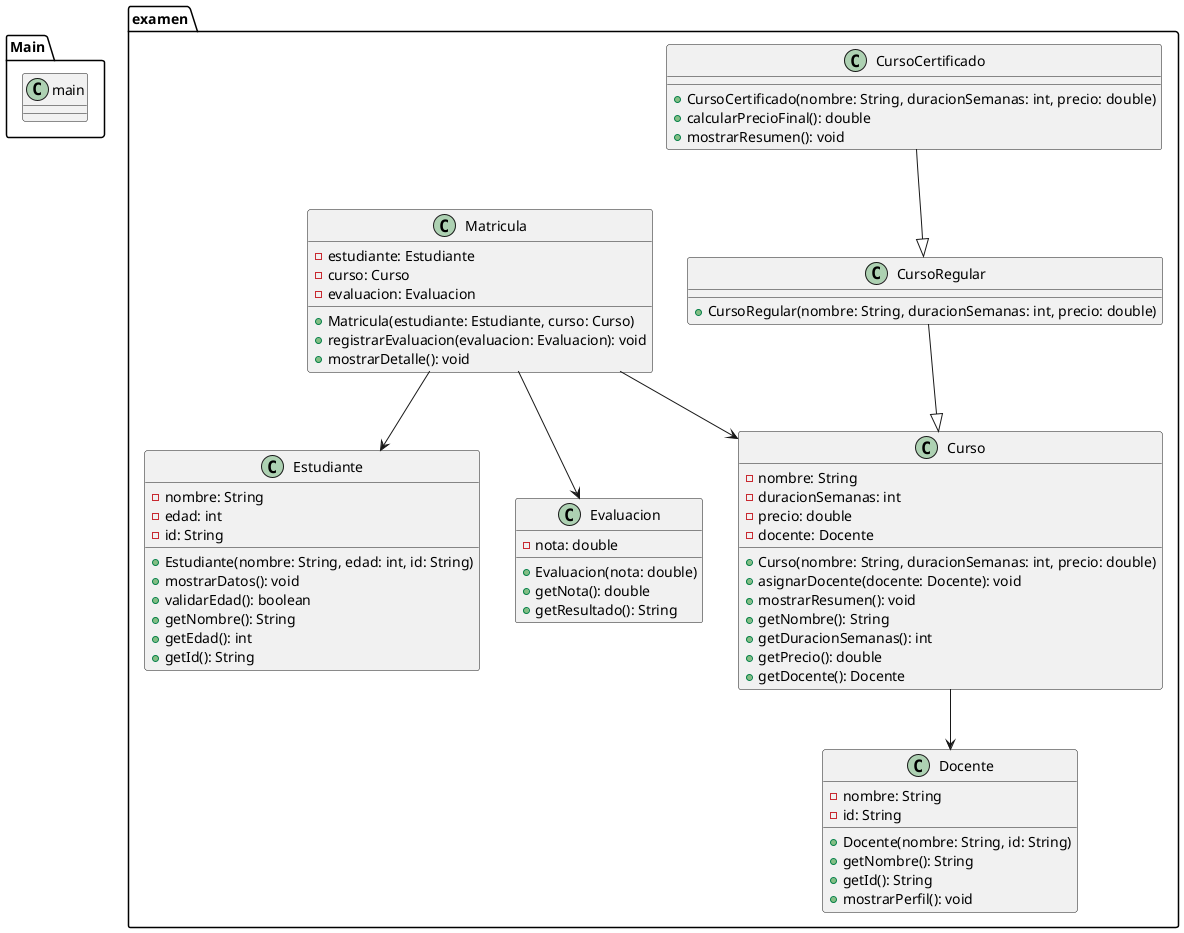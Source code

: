 @startuml
package Main{
class main
}

' =================== CLASES BASE ===================
package examen{
class Curso {
  - nombre: String
  - duracionSemanas: int
  - precio: double
  - docente: Docente
  + Curso(nombre: String, duracionSemanas: int, precio: double)
  + asignarDocente(docente: Docente): void
  + mostrarResumen(): void
  + getNombre(): String
  + getDuracionSemanas(): int
  + getPrecio(): double
  + getDocente(): Docente
}

class CursoRegular {
  + CursoRegular(nombre: String, duracionSemanas: int, precio: double)
}

class CursoCertificado {
  + CursoCertificado(nombre: String, duracionSemanas: int, precio: double)
  + calcularPrecioFinal(): double
  + mostrarResumen(): void
}

class Docente {
  - nombre: String
  - id: String
  + Docente(nombre: String, id: String)
  + getNombre(): String
  + getId(): String
  + mostrarPerfil(): void
}

class Estudiante {
  - nombre: String
  - edad: int
  - id: String
  + Estudiante(nombre: String, edad: int, id: String)
  + mostrarDatos(): void
  + validarEdad(): boolean
  + getNombre(): String
  + getEdad(): int
  + getId(): String
}

class Matricula {
  - estudiante: Estudiante
  - curso: Curso
  - evaluacion: Evaluacion
  + Matricula(estudiante: Estudiante, curso: Curso)
  + registrarEvaluacion(evaluacion: Evaluacion): void
  + mostrarDetalle(): void
}

class Evaluacion {
  - nota: double
  + Evaluacion(nota: double)
  + getNota(): double
  + getResultado(): String
}
}

' =================== HERENCIA ===================

CursoRegular --|> Curso
CursoCertificado --|> CursoRegular

' =================== ASOCIACIONES ===================

Curso --> Docente
Matricula --> Estudiante
Matricula --> Curso
Matricula --> Evaluacion

@enduml

